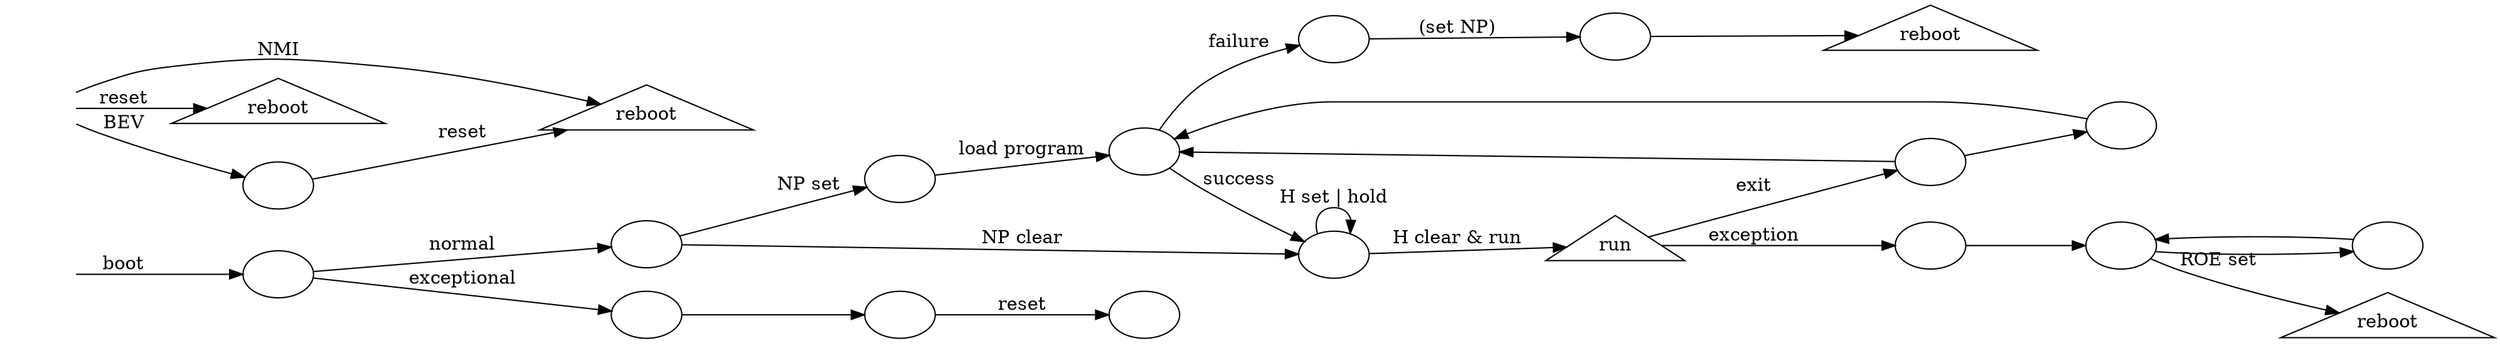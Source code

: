 digraph bootloader {
    rankdir="LR";
    node [label=""];
    on_boot -> entry [label="boot"];
    on_boot [shape=plaintext];
    entry -> normal_boot [label="normal"];
    entry -> exceptional_boot [label="exceptional"];
    exceptional_boot -> exceptional_boot_handler;
    exceptional_boot_handler -> exceptional_boot_handler_reboot [label="reset"];
    normal_boot -> no_program [label="NP set"];
    normal_boot -> hold_before_run [label="NP clear"];
    no_program -> program_loaded [label="load program"];
    program_loaded -> program_failure [label="failure"];
    program_loaded -> hold_before_run [label="success"];
    program_failure -> signal_program_failure [label="(set NP)"];
    signal_program_failure -> program_failure_reboot;
    program_failure_reboot [label="reboot",shape=triangle]
    hold_before_run -> run_user_program [label="H clear & run"];
    hold_before_run -> hold_before_run [label="H set | hold"];
    run_user_program [shape=triangle,label="run"];
    run_user_program -> user_program_exited [label="exit"];
    run_user_program -> print_runtime_exception [label="exception"];
    print_runtime_exception -> hold_after_exception;
    hold_after_exception -> print_runtime_exception_again;
    hold_after_exception -> roe_reboot [label="ROE set"];
    roe_reboot [shape=triangle,label="reboot"];
    print_runtime_exception_again -> hold_after_exception;
    user_program_exited -> { hold_after_user_program_exit, program_loaded };
    hold_after_user_program_exit -> program_loaded;

    "*" -> exceptional_reboot [label="NMI"];
    "*" -> reset_reboot [label="reset"];
    reset_reboot [shape=triangle,label="reboot"];
    "*" -> hold_after_be [label="BEV"];
    "*" [shape=plaintext];
    hold_after_be -> exceptional_reboot [label="reset"];
    exceptional_reboot [shape=triangle,label="reboot"];
}

